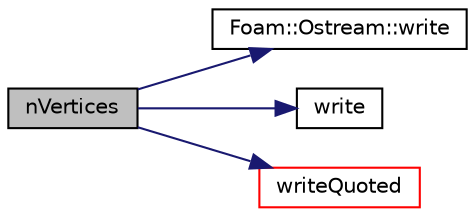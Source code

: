 digraph "nVertices"
{
  bgcolor="transparent";
  edge [fontname="Helvetica",fontsize="10",labelfontname="Helvetica",labelfontsize="10"];
  node [fontname="Helvetica",fontsize="10",shape=record];
  rankdir="LR";
  Node1 [label="nVertices",height=0.2,width=0.4,color="black", fillcolor="grey75", style="filled", fontcolor="black"];
  Node1 -> Node2 [color="midnightblue",fontsize="10",style="solid",fontname="Helvetica"];
  Node2 [label="Foam::Ostream::write",height=0.2,width=0.4,color="black",URL="$a01776.html#a81a19ad9e4098b4701cc8bab9a59d78b",tooltip="Write next token to stream. "];
  Node1 -> Node3 [color="midnightblue",fontsize="10",style="solid",fontname="Helvetica"];
  Node3 [label="write",height=0.2,width=0.4,color="black",URL="$a01731.html#ab2f5598b4b95c3e980071b92457e8d90",tooltip="Write character. "];
  Node1 -> Node4 [color="midnightblue",fontsize="10",style="solid",fontname="Helvetica"];
  Node4 [label="writeQuoted",height=0.2,width=0.4,color="red",URL="$a01731.html#a40c64d7f8975f303da0b0245c16fe906",tooltip="Write std::string surrounded by quotes. "];
}
